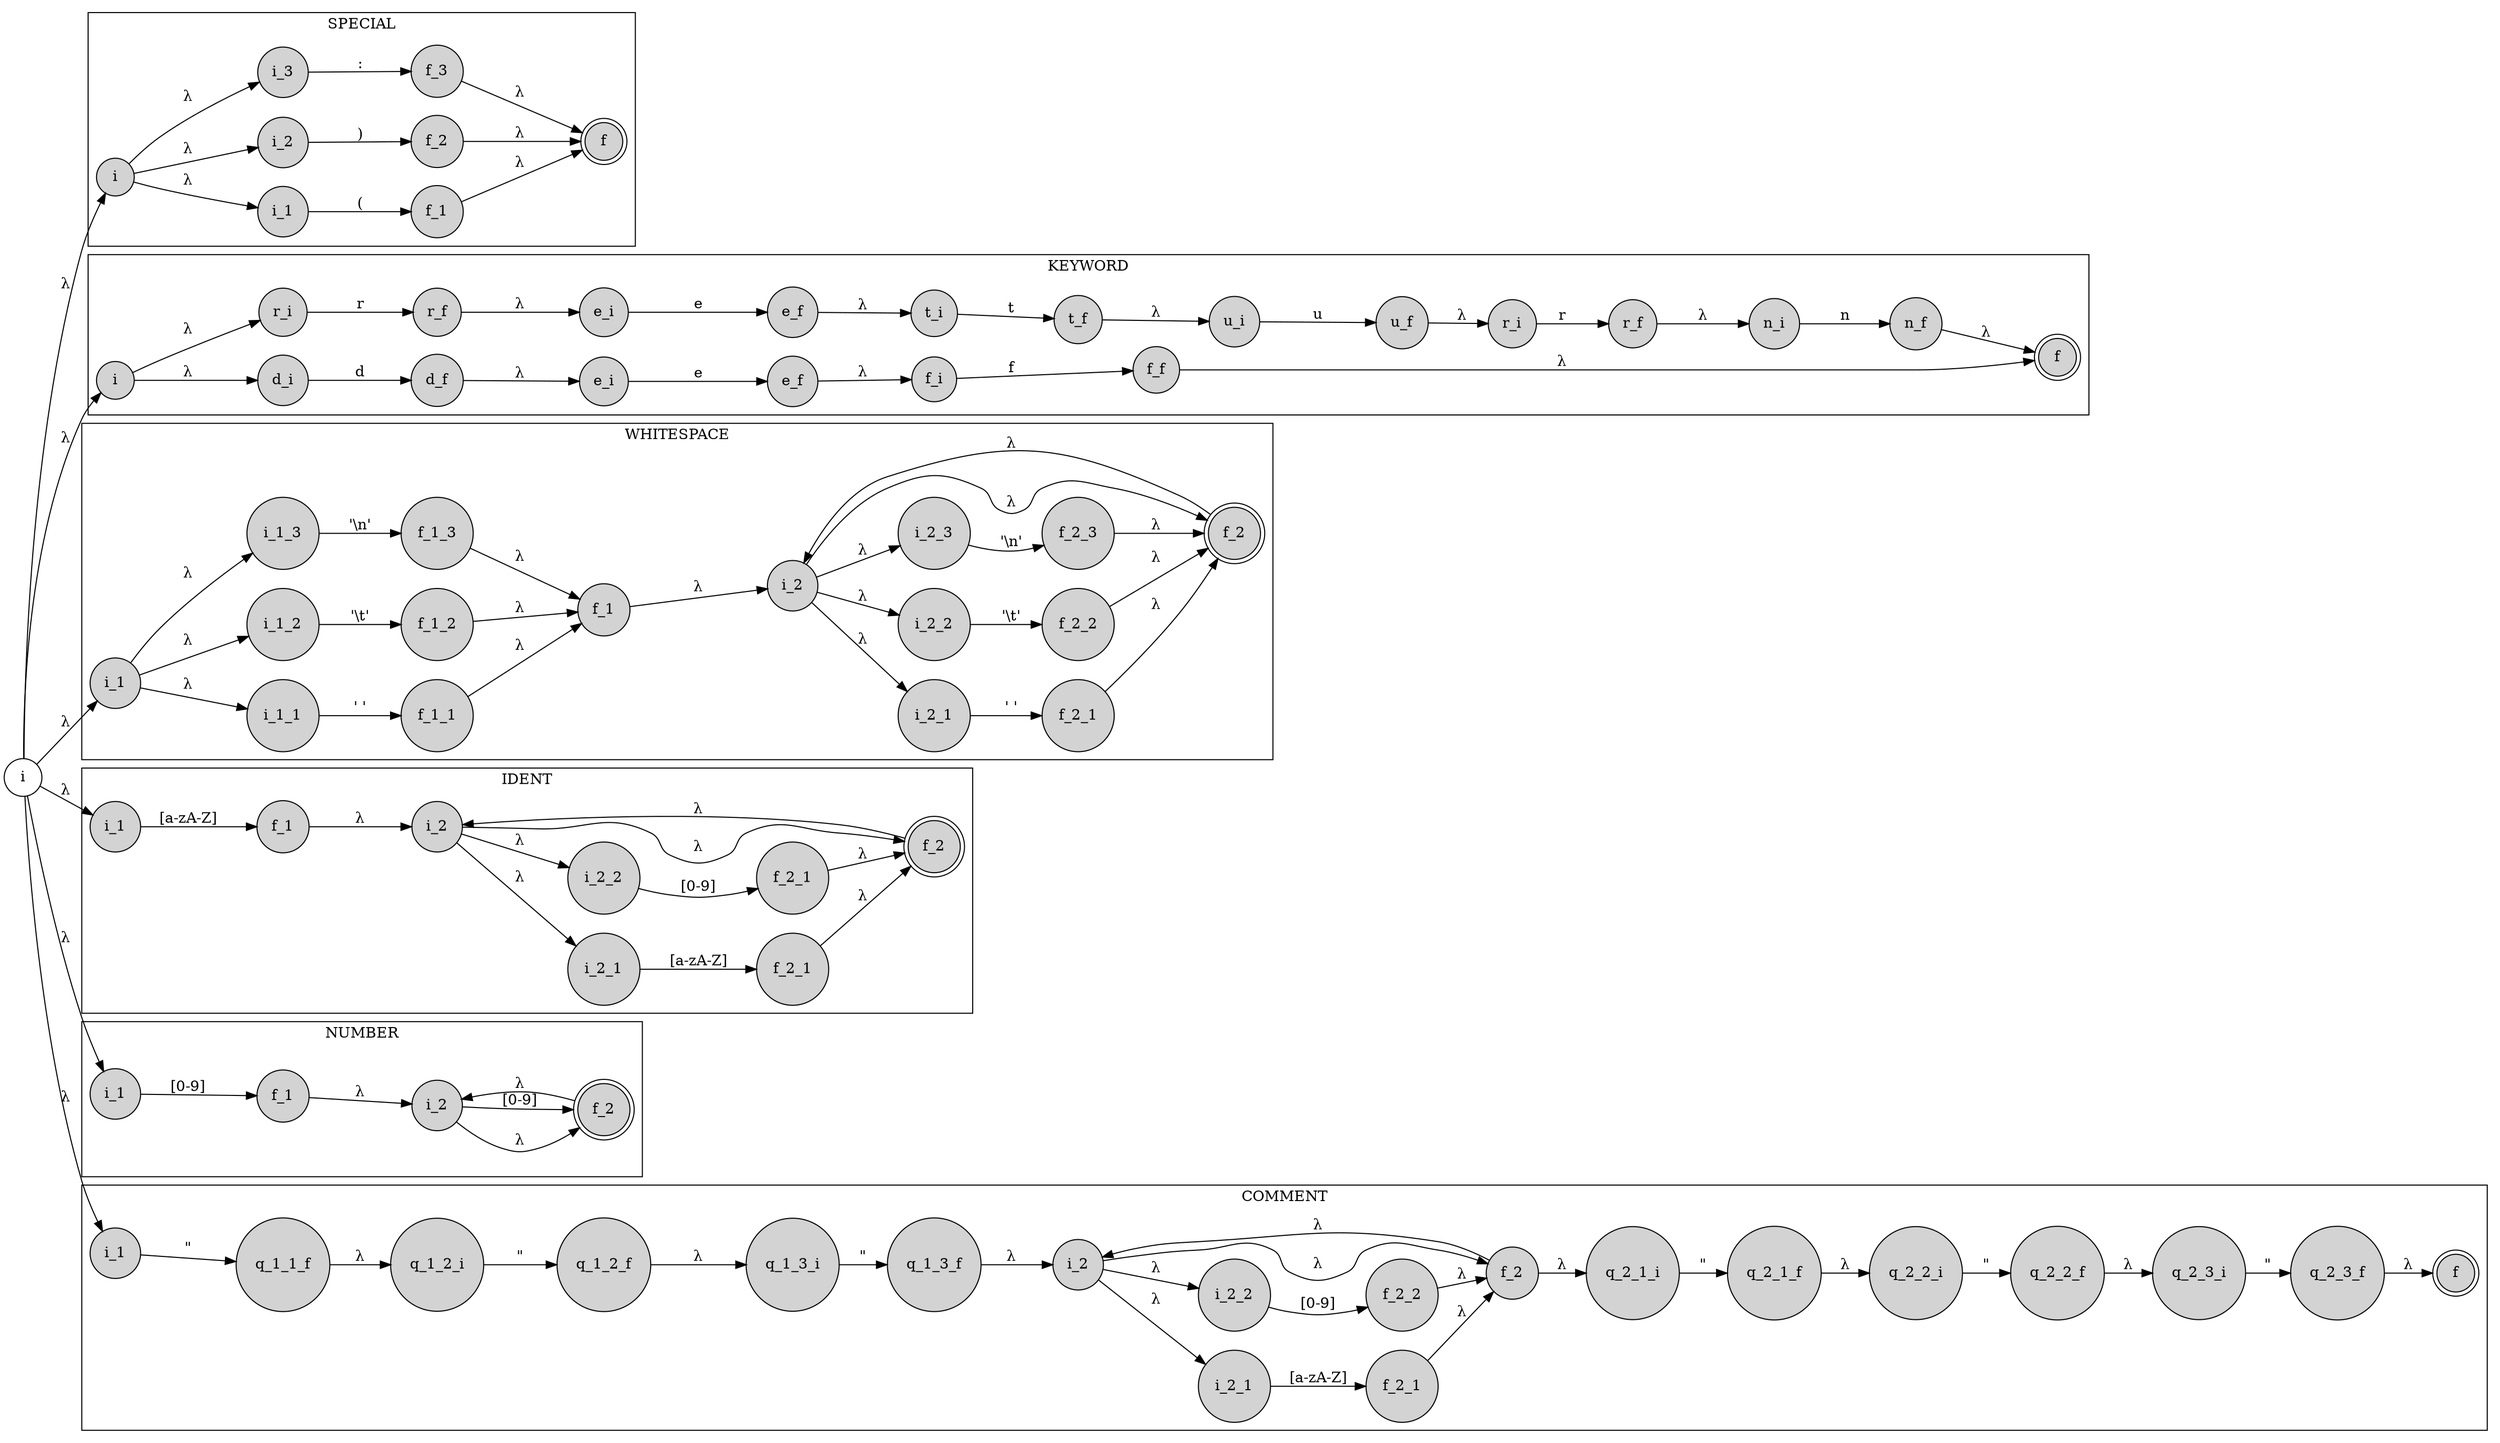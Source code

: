 digraph {
  rankdir = LR
  
  subgraph cluster_SPECIAL {
    label = "SPECIAL"
    node [style = filled]
    special_i [shape = circle, label = "i"]
    special_i_1 [shape = circle, label = "i_1"]
    special_i_2 [shape = circle, label = "i_2"]
    special_i_3 [shape = circle, label = "i_3"]
    special_f_1 [shape = circle, label = "f_1"]
    special_f_2 [shape = circle, label = "f_2"]
    special_f_3 [shape = circle, label = "f_3"]
    special_f [shape = doublecircle, label = "f"]
    special_i -> special_i_1 [label = "&lambda;"]
    special_i -> special_i_2 [label = "&lambda;"]
    special_i -> special_i_3 [label = "&lambda;"]
    special_i_1 -> special_f_1 [label = "("]
    special_i_2 -> special_f_2 [label = ")"]
    special_i_3 -> special_f_3 [label = ":"]
    special_f_1 -> special_f [label = "&lambda;"]
    special_f_2 -> special_f [label = "&lambda;"]
    special_f_3 -> special_f [label = "&lambda;"]
  }
  
  subgraph cluster_KEYWORD {
    label = "KEYWORD"
    node [style = filled]
    keyword_i [shape = circle, label = "i"]

    keyword_i_1_d_i [shape = circle, label = "d_i"]
    keyword_i_1_d_f [shape = circle, label = "d_f"]
    keyword_i_1_e_i [shape = circle, label = "e_i"]
    keyword_i_1_e_f [shape = circle, label = "e_f"]
    keyword_i_1_f_i [shape = circle, label = "f_i"]
    keyword_i_1_f_f [shape = circle, label = "f_f"]

    keyword_i_2_r_i [shape = circle, label = "r_i"]
    keyword_i_2_r_f [shape = circle, label = "r_f"]
    keyword_i_2_e_i [shape = circle, label = "e_i"]
    keyword_i_2_e_f [shape = circle, label = "e_f"]
    keyword_i_2_t_i [shape = circle, label = "t_i"]
    keyword_i_2_t_f [shape = circle, label = "t_f"]
    keyword_i_2_u_i [shape = circle, label = "u_i"]
    keyword_i_2_u_f [shape = circle, label = "u_f"]
    keyword_i_2_r2_i [shape = circle, label = "r_i"]
    keyword_i_2_r2_f [shape = circle, label = "r_f"]
    keyword_i_2_n_i [shape = circle, label = "n_i"]
    keyword_i_2_n_f [shape = circle, label = "n_f"]
    
    keyword_f [shape = doublecircle, label = "f"]
    keyword_i -> keyword_i_1_d_i [label = "&lambda;"]
    keyword_i_1_d_i -> keyword_i_1_d_f [label = "d"]
    keyword_i_1_d_f -> keyword_i_1_e_i [label = "&lambda;"]
    keyword_i_1_e_i -> keyword_i_1_e_f [label = "e"]
    keyword_i_1_e_f -> keyword_i_1_f_i [label = "&lambda;"]
    keyword_i_1_f_i -> keyword_i_1_f_f [label = "f"]
    
    keyword_i -> keyword_i_2_r_i [label = "&lambda;"]
    keyword_i_2_r_i -> keyword_i_2_r_f [label = "r"]
    keyword_i_2_r_f -> keyword_i_2_e_i [label = "&lambda;"]
    keyword_i_2_e_i -> keyword_i_2_e_f [label = "e"]
    keyword_i_2_e_f -> keyword_i_2_t_i [label = "&lambda;"]
    keyword_i_2_t_i -> keyword_i_2_t_f [label = "t"]
    keyword_i_2_t_f -> keyword_i_2_u_i [label = "&lambda;"]
    keyword_i_2_u_i -> keyword_i_2_u_f [label = "u"]
    keyword_i_2_u_f -> keyword_i_2_r2_i [label = "&lambda;"]
    keyword_i_2_r2_i -> keyword_i_2_r2_f [label = "r"]
    keyword_i_2_r2_f -> keyword_i_2_n_i [label = "&lambda;"]
    keyword_i_2_n_i -> keyword_i_2_n_f [label = "n"]

    keyword_i_2_n_f -> keyword_f [label = "&lambda;"]
    keyword_i_1_f_f -> keyword_f [label = "&lambda;"]
  }

  subgraph cluster_WHITESPACE {
    label = "WHITESPACE"
    node [style = filled]
    whitespace_i_1 [shape = circle, label = "i_1"]
    whitespace_i_1_1 [shape = circle, label = "i_1_1"]
    whitespace_i_1_2 [shape = circle, label = "i_1_2"]
    whitespace_i_1_3 [shape = circle, label = "i_1_3"]
    whitespace_f_1_1 [shape = circle, label = "f_1_1"]
    whitespace_f_1_2 [shape = circle, label = "f_1_2"]
    whitespace_f_1_3 [shape = circle, label = "f_1_3"]
    whitespace_f_1 [shape = circle, label = "f_1"]
    whitespace_i_2 [shape = circle, label = "i_2"]
    whitespace_i_2_1 [shape = circle, label = "i_2_1"]
    whitespace_i_2_2 [shape = circle, label = "i_2_2"]
    whitespace_i_2_3 [shape = circle, label = "i_2_3"]
    whitespace_f_2_1 [shape = circle, label = "f_2_1"]
    whitespace_f_2_2 [shape = circle, label = "f_2_2"]
    whitespace_f_2_3 [shape = circle, label = "f_2_3"]
    whitespace_f_2 [shape = doublecircle, label = "f_2"]
    whitespace_i_1 -> whitespace_i_1_1 [label = "&lambda;"]
    whitespace_i_1 -> whitespace_i_1_2 [label = "&lambda;"]
    whitespace_i_1 -> whitespace_i_1_3 [label = "&lambda;"]
    whitespace_i_1_1 -> whitespace_f_1_1 [label = "'\ '"]
    whitespace_i_1_2 -> whitespace_f_1_2 [label = "'\\t'"] 
    whitespace_i_1_3 -> whitespace_f_1_3 [label = "'\\n'"] 
    whitespace_f_1_1 -> whitespace_f_1 [label = "&lambda;"]
    whitespace_f_1_2 -> whitespace_f_1 [label = "&lambda;"]
    whitespace_f_1_3 -> whitespace_f_1 [label = "&lambda;"]
    whitespace_f_1 -> whitespace_i_2 [label = "&lambda;"]
    whitespace_i_2 -> whitespace_f_2 [label = "&lambda;"]
    whitespace_i_2 -> whitespace_i_2_1 [label = "&lambda;"]
    whitespace_i_2 -> whitespace_i_2_2 [label = "&lambda;"]
    whitespace_i_2 -> whitespace_i_2_3 [label = "&lambda;"]
    whitespace_i_2_1 -> whitespace_f_2_1 [label = "'\ '"]
    whitespace_i_2_2 -> whitespace_f_2_2 [label = "'\\t'"] 
    whitespace_i_2_3 -> whitespace_f_2_3 [label = "'\\n'"] 
    whitespace_f_2_1 -> whitespace_f_2 [label = "&lambda;"]
    whitespace_f_2_2 -> whitespace_f_2 [label = "&lambda;"]
    whitespace_f_2_3 -> whitespace_f_2 [label = "&lambda;"]
    whitespace_f_2 -> whitespace_i_2 [label = "&lambda;"]
  }

  subgraph cluster_IDENT {
    label = "IDENT"
    node [style = filled]
    ident_i_1 [shape = circle, label = "i_1"]
    ident_f_1 [shape = circle, label = "f_1"]
    ident_i_2 [shape = circle, label = "i_2"]
    ident_i_2_1 [shape = circle, label = "i_2_1"]
    ident_i_2_2 [shape = circle, label = "i_2_2"]
    ident_f_2_1 [shape = circle, label = "f_2_1"]
    ident_f_2_2 [shape = circle, label = "f_2_1"]
    ident_f_2 [shape = doublecircle, label = "f_2"]
    ident_i_1 -> ident_f_1 [label = "[a-zA-Z]"]
    ident_f_1 -> ident_i_2 [label = "&lambda;"]
    ident_i_2 -> ident_f_2 [label = "&lambda;"]
    ident_i_2 -> ident_i_2_1 [label = "&lambda;"]
    ident_i_2 -> ident_i_2_2 [label = "&lambda;"]
    ident_i_2_1 -> ident_f_2_1 [label = "[a-zA-Z]"]
    ident_i_2_2 -> ident_f_2_2 [label = "[0-9]"]
    ident_f_2_1 -> ident_f_2 [label = "&lambda;"]
    ident_f_2_2 -> ident_f_2 [label = "&lambda;"]
    ident_f_2 -> ident_i_2 [label = "&lambda;"]
  }

  subgraph cluster_NUMBER {
    label = "NUMBER"
    node [style = filled]
    number_i_1 [shape = circle, label = "i_1"]
    number_f_1 [shape = circle, label = "f_1"]
    number_i_2 [shape = circle, label = "i_2"]
    number_f_2 [shape = doublecircle, label = "f_2"]
    number_i_1 -> number_f_1 [label = "[0-9]"]
    number_f_1 -> number_i_2 [label = "&lambda;"]
    number_i_2 -> number_f_2 [label = "&lambda;"]
    number_i_2 -> number_f_2 [label = "[0-9]"]
    number_f_2 -> number_i_2 [label = "&lambda;"]
  }

  subgraph cluster_COMMENT {
    label = "COMMENT"
    node [style = filled]
    comment_i [shape = circle, label = "i_1"]
    comment_q_1_1_f [shape = circle, label = "q_1_1_f"]
    comment_q_1_2_i [shape = circle, label = "q_1_2_i"]
    comment_q_1_2_f [shape = circle, label = "q_1_2_f"]
    comment_q_1_3_i [shape = circle, label = "q_1_3_i"]
    comment_q_1_3_f [shape = circle, label = "q_1_3_f"]
    comment_i_2 [shape = circle, label = "i_2"]
    comment_i_2_1 [shape = circle, label = "i_2_1"]
    comment_i_2_2 [shape = circle, label = "i_2_2"]
    comment_f_2_1 [shape = circle, label = "f_2_1"]
    comment_f_2_2 [shape = circle, label = "f_2_2"]
    comment_f_2 [shape = circle, label = "f_2"]
    comment_q_2_1_i [shape = circle, label = "q_2_1_i"]
    comment_q_2_1_f [shape = circle, label = "q_2_1_f"]
    comment_q_2_2_i [shape = circle, label = "q_2_2_i"]
    comment_q_2_2_f [shape = circle, label = "q_2_2_f"]
    comment_q_2_3_i [shape = circle, label = "q_2_3_i"]
    comment_q_2_3_f [shape = circle, label = "q_2_3_f"]
    comment_f [shape = doublecircle, label = "f"]
    comment_i -> comment_q_1_1_f [label = "\""]
    comment_q_1_1_f -> comment_q_1_2_i [label = "&lambda;"]
    comment_q_1_2_i -> comment_q_1_2_f [label = "\""]
    comment_q_1_2_f -> comment_q_1_3_i [label = "&lambda;"]
    comment_q_1_3_i -> comment_q_1_3_f [label = "\""]
    comment_q_1_3_f -> comment_i_2 [label = "&lambda;"]
    comment_i_2 -> comment_f_2 [label = "&lambda;"]
    comment_i_2 -> comment_i_2_1 [label = "&lambda;"]
    comment_i_2 -> comment_i_2_2 [label = "&lambda;"]
    comment_i_2_1 -> comment_f_2_1 [label = "[a-zA-Z]"]
    comment_i_2_2 -> comment_f_2_2 [label = "[0-9]"]
    comment_f_2_1 -> comment_f_2 [label = "&lambda;"]
    comment_f_2_2 -> comment_f_2 [label = "&lambda;"]
    comment_f_2 -> comment_i_2 [label = "&lambda;"]
    comment_f_2 -> comment_q_2_1_i [label = "&lambda;"]
    comment_q_2_1_i -> comment_q_2_1_f [label = "\""]
    comment_q_2_1_f -> comment_q_2_2_i [label = "&lambda;"]
    comment_q_2_2_i -> comment_q_2_2_f [label = "\""]
    comment_q_2_2_f -> comment_q_2_3_i [label = "&lambda;"]
    comment_q_2_3_i -> comment_q_2_3_f [label = "\""]
    comment_q_2_3_f -> comment_f [label = "&lambda;"]
  }


  i [shape = circle, label = "i"]
  i -> comment_i [label = "&lambda;"]
  i -> number_i_1 [label = "&lambda;"]
  i -> ident_i_1 [label = "&lambda;"]
  i -> special_i [label = "&lambda;"]
  i -> whitespace_i_1 [label = "&lambda;"]
  i -> keyword_i [label = "&lambda;"]
}